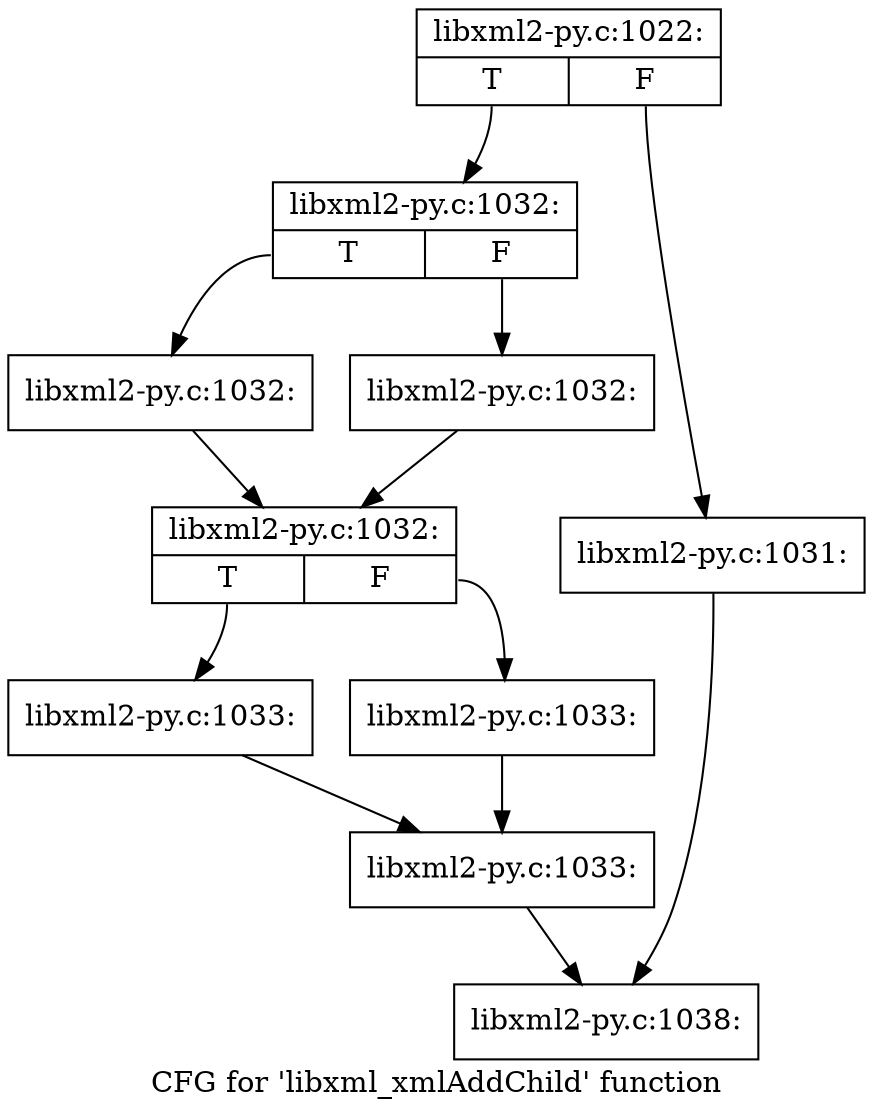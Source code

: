 digraph "CFG for 'libxml_xmlAddChild' function" {
	label="CFG for 'libxml_xmlAddChild' function";

	Node0x3cac700 [shape=record,label="{libxml2-py.c:1022:|{<s0>T|<s1>F}}"];
	Node0x3cac700:s0 -> Node0x3c248d0;
	Node0x3cac700:s1 -> Node0x3c24880;
	Node0x3c24880 [shape=record,label="{libxml2-py.c:1031:}"];
	Node0x3c24880 -> Node0x3caee70;
	Node0x3c248d0 [shape=record,label="{libxml2-py.c:1032:|{<s0>T|<s1>F}}"];
	Node0x3c248d0:s0 -> Node0x3c25130;
	Node0x3c248d0:s1 -> Node0x3c25180;
	Node0x3c25130 [shape=record,label="{libxml2-py.c:1032:}"];
	Node0x3c25130 -> Node0x3c251d0;
	Node0x3c25180 [shape=record,label="{libxml2-py.c:1032:}"];
	Node0x3c25180 -> Node0x3c251d0;
	Node0x3c251d0 [shape=record,label="{libxml2-py.c:1032:|{<s0>T|<s1>F}}"];
	Node0x3c251d0:s0 -> Node0x3c25800;
	Node0x3c251d0:s1 -> Node0x3c25850;
	Node0x3c25800 [shape=record,label="{libxml2-py.c:1033:}"];
	Node0x3c25800 -> Node0x3c258a0;
	Node0x3c25850 [shape=record,label="{libxml2-py.c:1033:}"];
	Node0x3c25850 -> Node0x3c258a0;
	Node0x3c258a0 [shape=record,label="{libxml2-py.c:1033:}"];
	Node0x3c258a0 -> Node0x3caee70;
	Node0x3caee70 [shape=record,label="{libxml2-py.c:1038:}"];
}
